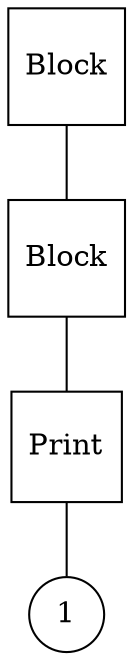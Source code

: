 graph g {
n0 [label = "Block", shape="square"]
n1 [label = "Block", shape="square"]
n2 [label = "Print", shape="square"]
n3 [label = "1", shape="circle"]

"n0" -- "n1" -- "n2" -- "n3"
}

